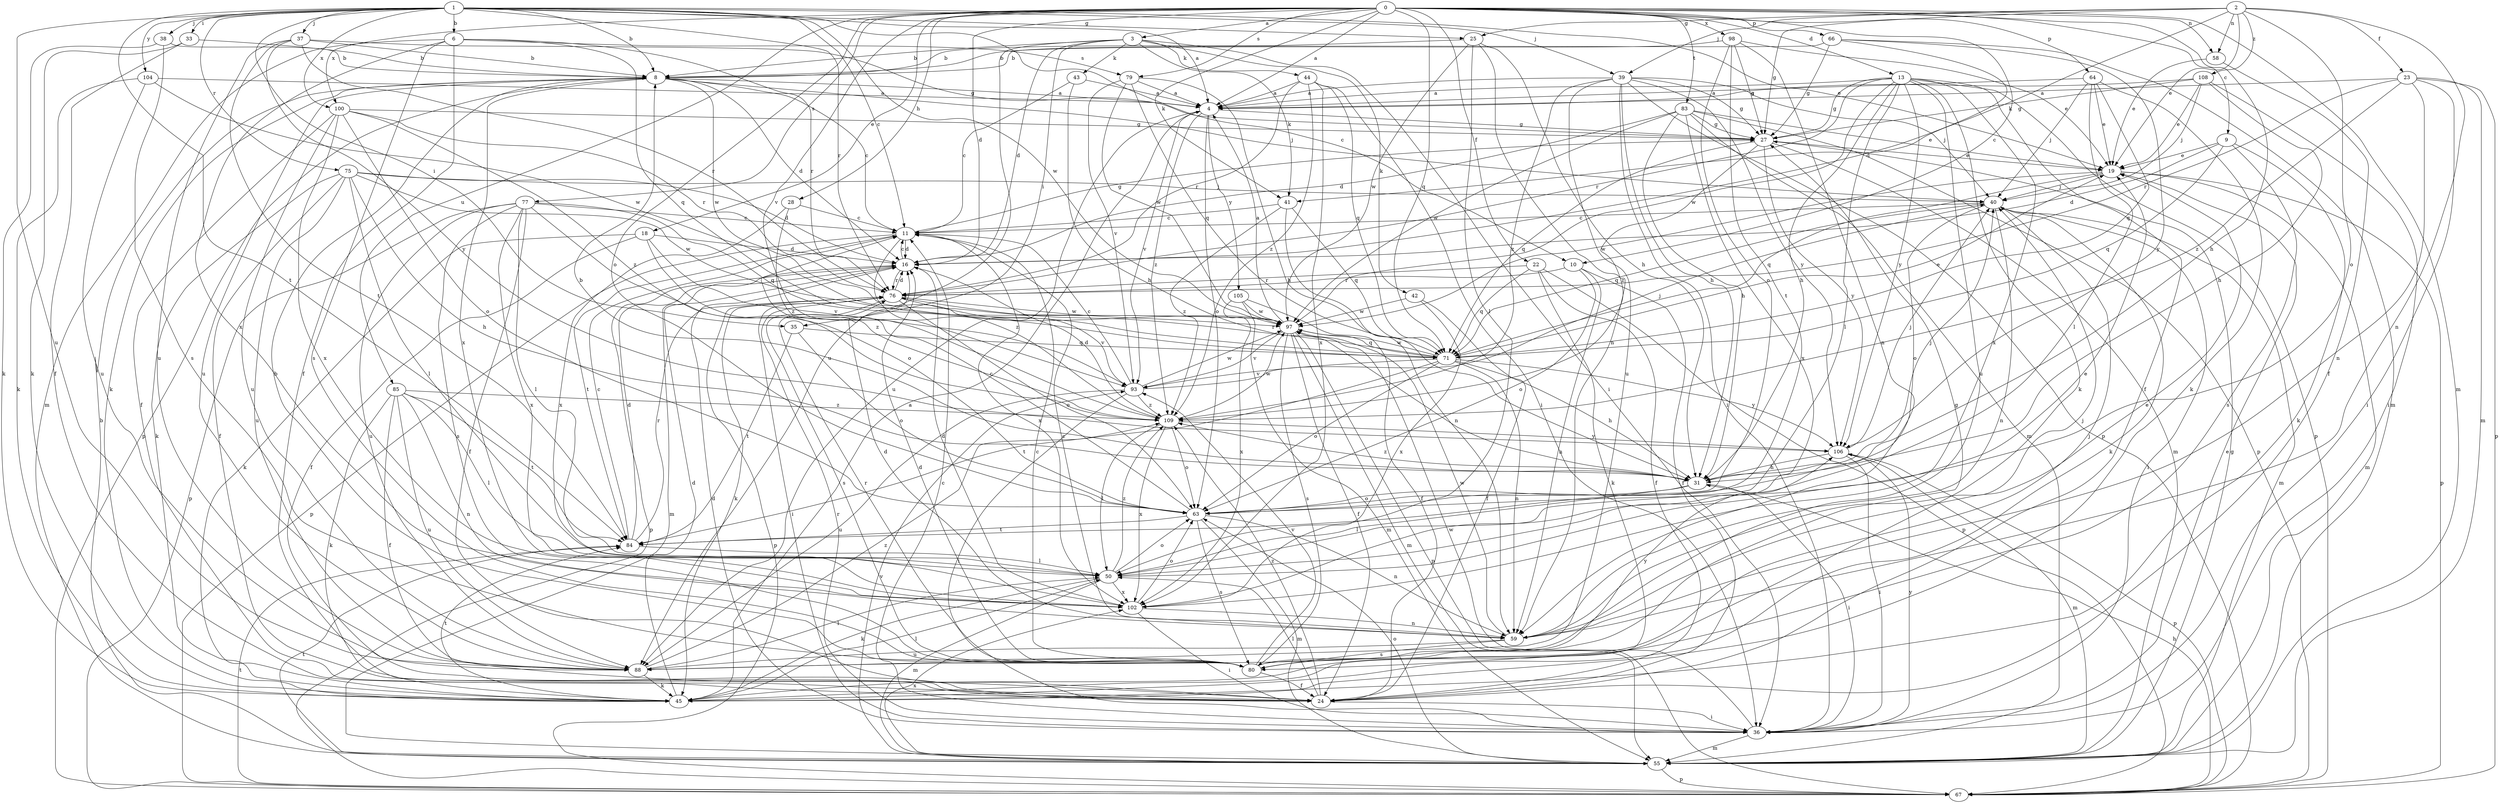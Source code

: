 strict digraph  {
0;
1;
2;
3;
4;
6;
8;
9;
10;
11;
13;
16;
18;
19;
22;
23;
24;
25;
27;
28;
31;
33;
35;
36;
37;
38;
39;
40;
41;
42;
43;
44;
45;
50;
55;
58;
59;
63;
64;
66;
67;
71;
75;
76;
77;
79;
80;
83;
84;
85;
88;
93;
97;
98;
100;
102;
104;
105;
106;
108;
109;
0 -> 3  [label=a];
0 -> 4  [label=a];
0 -> 9  [label=c];
0 -> 10  [label=c];
0 -> 13  [label=d];
0 -> 16  [label=d];
0 -> 18  [label=e];
0 -> 22  [label=f];
0 -> 28  [label=h];
0 -> 31  [label=h];
0 -> 41  [label=k];
0 -> 55  [label=m];
0 -> 58  [label=n];
0 -> 63  [label=o];
0 -> 64  [label=p];
0 -> 66  [label=p];
0 -> 71  [label=q];
0 -> 77  [label=s];
0 -> 79  [label=s];
0 -> 83  [label=t];
0 -> 85  [label=u];
0 -> 93  [label=v];
0 -> 98  [label=x];
0 -> 100  [label=x];
1 -> 4  [label=a];
1 -> 6  [label=b];
1 -> 8  [label=b];
1 -> 10  [label=c];
1 -> 11  [label=c];
1 -> 19  [label=e];
1 -> 25  [label=g];
1 -> 33  [label=i];
1 -> 35  [label=i];
1 -> 37  [label=j];
1 -> 38  [label=j];
1 -> 39  [label=j];
1 -> 75  [label=r];
1 -> 76  [label=r];
1 -> 84  [label=t];
1 -> 88  [label=u];
1 -> 97  [label=w];
1 -> 100  [label=x];
1 -> 104  [label=y];
2 -> 19  [label=e];
2 -> 23  [label=f];
2 -> 25  [label=g];
2 -> 27  [label=g];
2 -> 39  [label=j];
2 -> 41  [label=k];
2 -> 58  [label=n];
2 -> 59  [label=n];
2 -> 63  [label=o];
2 -> 108  [label=z];
3 -> 8  [label=b];
3 -> 16  [label=d];
3 -> 35  [label=i];
3 -> 36  [label=i];
3 -> 41  [label=k];
3 -> 42  [label=k];
3 -> 43  [label=k];
3 -> 44  [label=k];
3 -> 88  [label=u];
4 -> 27  [label=g];
4 -> 63  [label=o];
4 -> 88  [label=u];
4 -> 93  [label=v];
4 -> 105  [label=y];
4 -> 109  [label=z];
6 -> 24  [label=f];
6 -> 55  [label=m];
6 -> 71  [label=q];
6 -> 76  [label=r];
6 -> 79  [label=s];
6 -> 80  [label=s];
6 -> 102  [label=x];
8 -> 4  [label=a];
8 -> 11  [label=c];
8 -> 16  [label=d];
8 -> 40  [label=j];
8 -> 45  [label=k];
8 -> 67  [label=p];
8 -> 88  [label=u];
8 -> 97  [label=w];
8 -> 102  [label=x];
9 -> 16  [label=d];
9 -> 19  [label=e];
9 -> 45  [label=k];
9 -> 71  [label=q];
9 -> 80  [label=s];
10 -> 24  [label=f];
10 -> 59  [label=n];
10 -> 63  [label=o];
10 -> 76  [label=r];
11 -> 16  [label=d];
11 -> 27  [label=g];
11 -> 67  [label=p];
11 -> 84  [label=t];
11 -> 102  [label=x];
11 -> 109  [label=z];
13 -> 4  [label=a];
13 -> 24  [label=f];
13 -> 27  [label=g];
13 -> 31  [label=h];
13 -> 45  [label=k];
13 -> 50  [label=l];
13 -> 67  [label=p];
13 -> 76  [label=r];
13 -> 88  [label=u];
13 -> 97  [label=w];
13 -> 102  [label=x];
13 -> 106  [label=y];
16 -> 11  [label=c];
16 -> 55  [label=m];
16 -> 67  [label=p];
16 -> 76  [label=r];
18 -> 16  [label=d];
18 -> 24  [label=f];
18 -> 45  [label=k];
18 -> 93  [label=v];
18 -> 109  [label=z];
19 -> 40  [label=j];
19 -> 55  [label=m];
19 -> 67  [label=p];
19 -> 71  [label=q];
19 -> 97  [label=w];
22 -> 24  [label=f];
22 -> 45  [label=k];
22 -> 67  [label=p];
22 -> 71  [label=q];
22 -> 76  [label=r];
23 -> 4  [label=a];
23 -> 36  [label=i];
23 -> 55  [label=m];
23 -> 59  [label=n];
23 -> 67  [label=p];
23 -> 76  [label=r];
23 -> 109  [label=z];
24 -> 36  [label=i];
24 -> 50  [label=l];
24 -> 109  [label=z];
25 -> 8  [label=b];
25 -> 31  [label=h];
25 -> 50  [label=l];
25 -> 59  [label=n];
25 -> 97  [label=w];
27 -> 19  [label=e];
27 -> 55  [label=m];
27 -> 71  [label=q];
27 -> 106  [label=y];
27 -> 109  [label=z];
28 -> 11  [label=c];
28 -> 102  [label=x];
28 -> 109  [label=z];
31 -> 8  [label=b];
31 -> 36  [label=i];
31 -> 40  [label=j];
31 -> 50  [label=l];
31 -> 63  [label=o];
31 -> 109  [label=z];
33 -> 8  [label=b];
33 -> 24  [label=f];
33 -> 45  [label=k];
35 -> 63  [label=o];
35 -> 71  [label=q];
35 -> 84  [label=t];
36 -> 11  [label=c];
36 -> 16  [label=d];
36 -> 19  [label=e];
36 -> 55  [label=m];
36 -> 76  [label=r];
36 -> 97  [label=w];
36 -> 106  [label=y];
37 -> 8  [label=b];
37 -> 27  [label=g];
37 -> 76  [label=r];
37 -> 84  [label=t];
37 -> 88  [label=u];
37 -> 106  [label=y];
38 -> 8  [label=b];
38 -> 45  [label=k];
38 -> 80  [label=s];
39 -> 4  [label=a];
39 -> 27  [label=g];
39 -> 31  [label=h];
39 -> 36  [label=i];
39 -> 40  [label=j];
39 -> 67  [label=p];
39 -> 88  [label=u];
39 -> 106  [label=y];
39 -> 109  [label=z];
40 -> 11  [label=c];
40 -> 36  [label=i];
40 -> 45  [label=k];
40 -> 55  [label=m];
40 -> 59  [label=n];
40 -> 63  [label=o];
40 -> 71  [label=q];
41 -> 11  [label=c];
41 -> 59  [label=n];
41 -> 71  [label=q];
41 -> 109  [label=z];
42 -> 24  [label=f];
42 -> 97  [label=w];
42 -> 102  [label=x];
43 -> 4  [label=a];
43 -> 11  [label=c];
43 -> 31  [label=h];
44 -> 4  [label=a];
44 -> 36  [label=i];
44 -> 71  [label=q];
44 -> 76  [label=r];
44 -> 102  [label=x];
44 -> 109  [label=z];
45 -> 4  [label=a];
45 -> 16  [label=d];
45 -> 50  [label=l];
45 -> 84  [label=t];
50 -> 19  [label=e];
50 -> 45  [label=k];
50 -> 55  [label=m];
50 -> 63  [label=o];
50 -> 102  [label=x];
50 -> 109  [label=z];
55 -> 8  [label=b];
55 -> 27  [label=g];
55 -> 63  [label=o];
55 -> 67  [label=p];
55 -> 84  [label=t];
55 -> 93  [label=v];
55 -> 102  [label=x];
58 -> 19  [label=e];
58 -> 24  [label=f];
59 -> 11  [label=c];
59 -> 16  [label=d];
59 -> 19  [label=e];
59 -> 40  [label=j];
59 -> 80  [label=s];
59 -> 88  [label=u];
59 -> 97  [label=w];
63 -> 11  [label=c];
63 -> 55  [label=m];
63 -> 59  [label=n];
63 -> 80  [label=s];
63 -> 84  [label=t];
64 -> 4  [label=a];
64 -> 19  [label=e];
64 -> 40  [label=j];
64 -> 45  [label=k];
64 -> 50  [label=l];
64 -> 71  [label=q];
66 -> 8  [label=b];
66 -> 16  [label=d];
66 -> 27  [label=g];
66 -> 55  [label=m];
66 -> 106  [label=y];
67 -> 31  [label=h];
67 -> 84  [label=t];
71 -> 19  [label=e];
71 -> 31  [label=h];
71 -> 59  [label=n];
71 -> 63  [label=o];
71 -> 76  [label=r];
71 -> 84  [label=t];
71 -> 93  [label=v];
71 -> 97  [label=w];
71 -> 106  [label=y];
75 -> 16  [label=d];
75 -> 24  [label=f];
75 -> 31  [label=h];
75 -> 40  [label=j];
75 -> 45  [label=k];
75 -> 50  [label=l];
75 -> 88  [label=u];
75 -> 97  [label=w];
76 -> 16  [label=d];
76 -> 36  [label=i];
76 -> 45  [label=k];
76 -> 63  [label=o];
76 -> 67  [label=p];
76 -> 80  [label=s];
76 -> 93  [label=v];
76 -> 97  [label=w];
77 -> 11  [label=c];
77 -> 24  [label=f];
77 -> 50  [label=l];
77 -> 63  [label=o];
77 -> 67  [label=p];
77 -> 71  [label=q];
77 -> 80  [label=s];
77 -> 88  [label=u];
77 -> 102  [label=x];
79 -> 4  [label=a];
79 -> 31  [label=h];
79 -> 71  [label=q];
79 -> 93  [label=v];
79 -> 97  [label=w];
80 -> 8  [label=b];
80 -> 11  [label=c];
80 -> 16  [label=d];
80 -> 24  [label=f];
80 -> 27  [label=g];
80 -> 40  [label=j];
80 -> 76  [label=r];
80 -> 93  [label=v];
80 -> 106  [label=y];
83 -> 16  [label=d];
83 -> 19  [label=e];
83 -> 27  [label=g];
83 -> 31  [label=h];
83 -> 55  [label=m];
83 -> 67  [label=p];
83 -> 97  [label=w];
83 -> 102  [label=x];
84 -> 11  [label=c];
84 -> 16  [label=d];
84 -> 50  [label=l];
84 -> 76  [label=r];
85 -> 24  [label=f];
85 -> 45  [label=k];
85 -> 50  [label=l];
85 -> 59  [label=n];
85 -> 84  [label=t];
85 -> 88  [label=u];
85 -> 109  [label=z];
88 -> 45  [label=k];
88 -> 50  [label=l];
88 -> 109  [label=z];
93 -> 11  [label=c];
93 -> 36  [label=i];
93 -> 40  [label=j];
93 -> 88  [label=u];
93 -> 97  [label=w];
93 -> 109  [label=z];
97 -> 4  [label=a];
97 -> 24  [label=f];
97 -> 55  [label=m];
97 -> 67  [label=p];
97 -> 71  [label=q];
97 -> 80  [label=s];
97 -> 93  [label=v];
98 -> 8  [label=b];
98 -> 19  [label=e];
98 -> 27  [label=g];
98 -> 59  [label=n];
98 -> 63  [label=o];
98 -> 84  [label=t];
100 -> 24  [label=f];
100 -> 27  [label=g];
100 -> 63  [label=o];
100 -> 76  [label=r];
100 -> 88  [label=u];
100 -> 102  [label=x];
100 -> 109  [label=z];
102 -> 16  [label=d];
102 -> 36  [label=i];
102 -> 59  [label=n];
102 -> 63  [label=o];
104 -> 4  [label=a];
104 -> 45  [label=k];
104 -> 88  [label=u];
104 -> 97  [label=w];
105 -> 24  [label=f];
105 -> 55  [label=m];
105 -> 97  [label=w];
105 -> 102  [label=x];
106 -> 31  [label=h];
106 -> 36  [label=i];
106 -> 40  [label=j];
106 -> 55  [label=m];
106 -> 67  [label=p];
108 -> 4  [label=a];
108 -> 19  [label=e];
108 -> 27  [label=g];
108 -> 31  [label=h];
108 -> 36  [label=i];
108 -> 40  [label=j];
109 -> 16  [label=d];
109 -> 50  [label=l];
109 -> 63  [label=o];
109 -> 97  [label=w];
109 -> 102  [label=x];
109 -> 106  [label=y];
}
